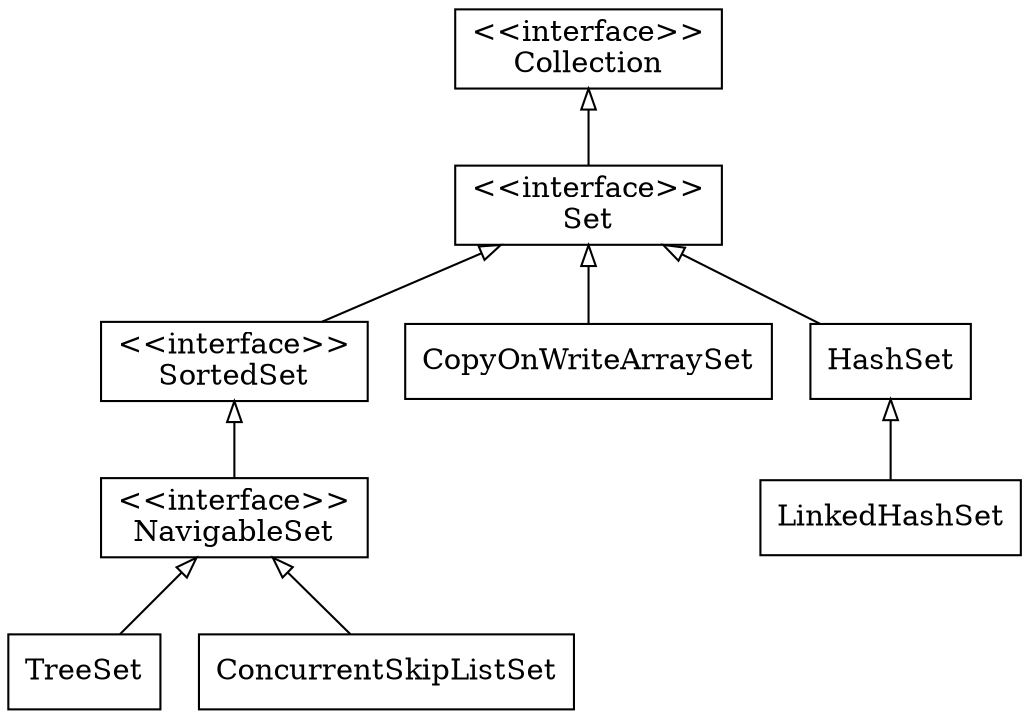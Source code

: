 digraph G {
	
	rankdir=BT

        node [
                shape = "record"
        ]

        edge [
		arrowhead = "empty"
        ]

	Collection [label="\<\<interface\>\>\nCollection"]
	Set [label="\<\<interface\>\>\nSet"]
	SortedSet [label="\<\<interface\>\>\nSortedSet"]
	NavigableSet [label="\<\<interface\>\>\nNavigableSet"]

	Set -> Collection
	CopyOnWriteArraySet -> Set
	HashSet -> Set
	SortedSet -> Set
	LinkedHashSet -> HashSet
	NavigableSet -> SortedSet
	TreeSet -> NavigableSet
	ConcurrentSkipListSet -> NavigableSet

}

